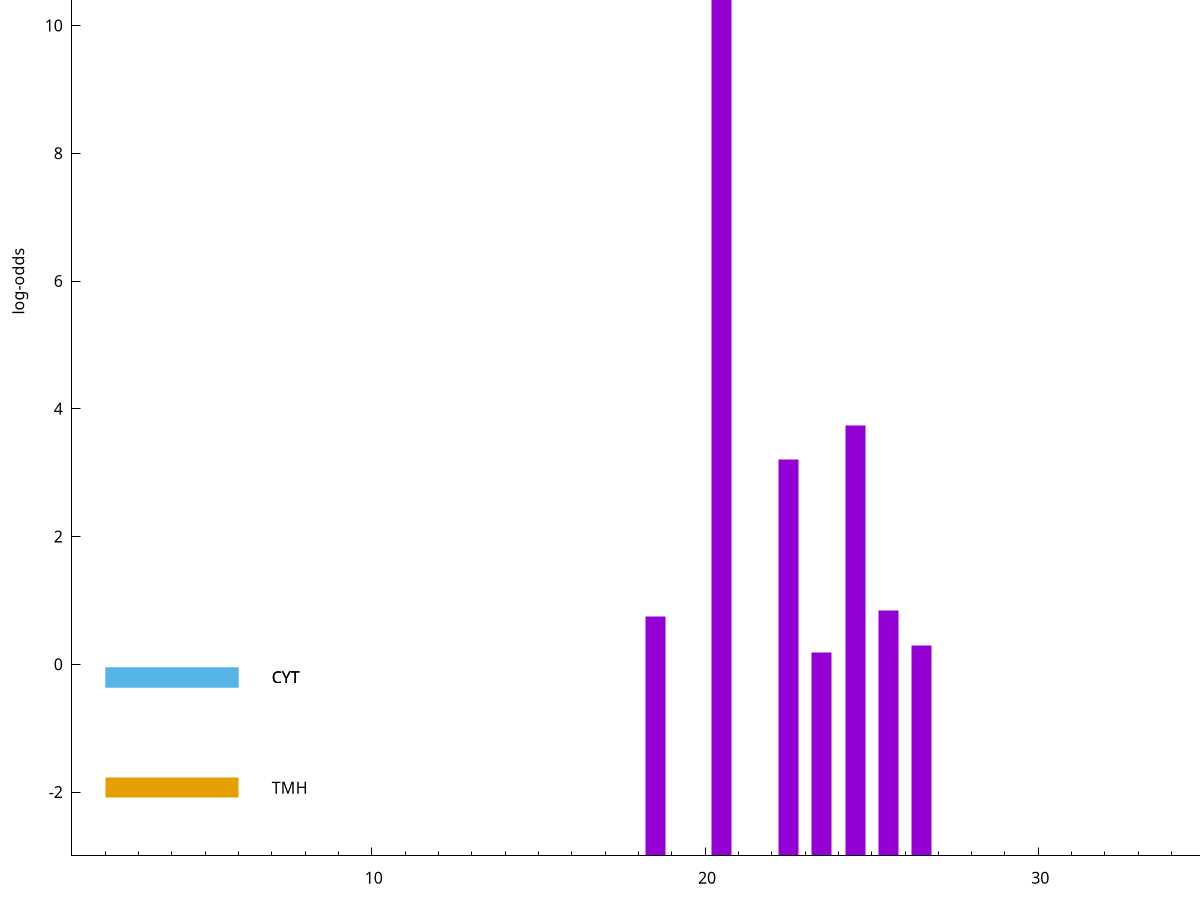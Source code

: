 set title "LipoP predictions for SRR4017833.gff"
set size 2., 1.4
set xrange [1:70] 
set mxtics 10
set yrange [-3:15]
set y2range [0:18]
set ylabel "log-odds"
set term postscript eps color solid "Helvetica" 30
set output "SRR4017833.gff133.eps"
set arrow from 2,11.3211 to 6,11.3211 nohead lt 1 lw 20
set label "SpI" at 7,11.3211
set arrow from 2,-0.200913 to 6,-0.200913 nohead lt 3 lw 20
set label "CYT" at 7,-0.200913
set arrow from 2,-0.200913 to 6,-0.200913 nohead lt 3 lw 20
set label "CYT" at 7,-0.200913
set arrow from 2,-1.93152 to 6,-1.93152 nohead lt 4 lw 20
set label "TMH" at 7,-1.93152
set arrow from 2,11.3211 to 6,11.3211 nohead lt 1 lw 20
set label "SpI" at 7,11.3211
# NOTE: The scores below are the log-odds scores with the threshold
# NOTE: subtracted (a hack to make gnuplot make the histogram all
# NOTE: look nice).
plot "-" axes x1y2 title "" with impulses lt 1 lw 20
20.500000 14.305000
24.500000 6.744440
22.500000 6.208140
25.500000 3.848713
18.500000 3.742107
26.500000 3.287575
23.500000 3.182126
e
exit
